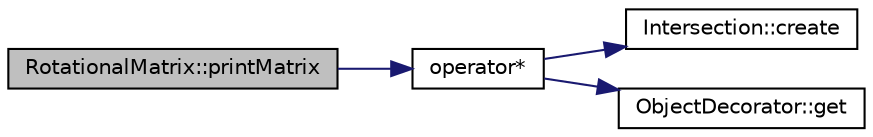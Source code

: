 digraph "RotationalMatrix::printMatrix"
{
  edge [fontname="Helvetica",fontsize="10",labelfontname="Helvetica",labelfontsize="10"];
  node [fontname="Helvetica",fontsize="10",shape=record];
  rankdir="LR";
  Node16 [label="RotationalMatrix::printMatrix",height=0.2,width=0.4,color="black", fillcolor="grey75", style="filled", fontcolor="black"];
  Node16 -> Node17 [color="midnightblue",fontsize="10",style="solid",fontname="Helvetica"];
  Node17 [label="operator*",height=0.2,width=0.4,color="black", fillcolor="white", style="filled",URL="$Intersection_8cpp.html#a464a041e249269a925166f5118c490ed"];
  Node17 -> Node18 [color="midnightblue",fontsize="10",style="solid",fontname="Helvetica"];
  Node18 [label="Intersection::create",height=0.2,width=0.4,color="black", fillcolor="white", style="filled",URL="$classIntersection.html#ad65ec18ddeffc16583fc8c4798e232d1",tooltip="Static factory method. "];
  Node17 -> Node19 [color="midnightblue",fontsize="10",style="solid",fontname="Helvetica"];
  Node19 [label="ObjectDecorator::get",height=0.2,width=0.4,color="black", fillcolor="white", style="filled",URL="$classObjectDecorator.html#aff1b42075a10ee6b0cca6abaa3423bcd",tooltip="Get the internally hold pointer. Const version. "];
}
